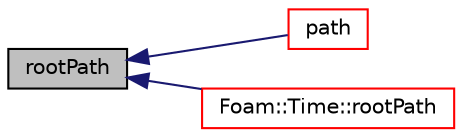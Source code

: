 digraph "rootPath"
{
  bgcolor="transparent";
  edge [fontname="Helvetica",fontsize="10",labelfontname="Helvetica",labelfontsize="10"];
  node [fontname="Helvetica",fontsize="10",shape=record];
  rankdir="LR";
  Node15 [label="rootPath",height=0.2,width=0.4,color="black", fillcolor="grey75", style="filled", fontcolor="black"];
  Node15 -> Node16 [dir="back",color="midnightblue",fontsize="10",style="solid",fontname="Helvetica"];
  Node16 [label="path",height=0.2,width=0.4,color="red",URL="$a27461.html#a3a68a482f9904838898709bec94fedc5",tooltip="Return path. "];
  Node15 -> Node19 [dir="back",color="midnightblue",fontsize="10",style="solid",fontname="Helvetica"];
  Node19 [label="Foam::Time::rootPath",height=0.2,width=0.4,color="red",URL="$a27457.html#afddb26bfc90c0e4e282003a1c90635ad",tooltip="Return root path. "];
}
